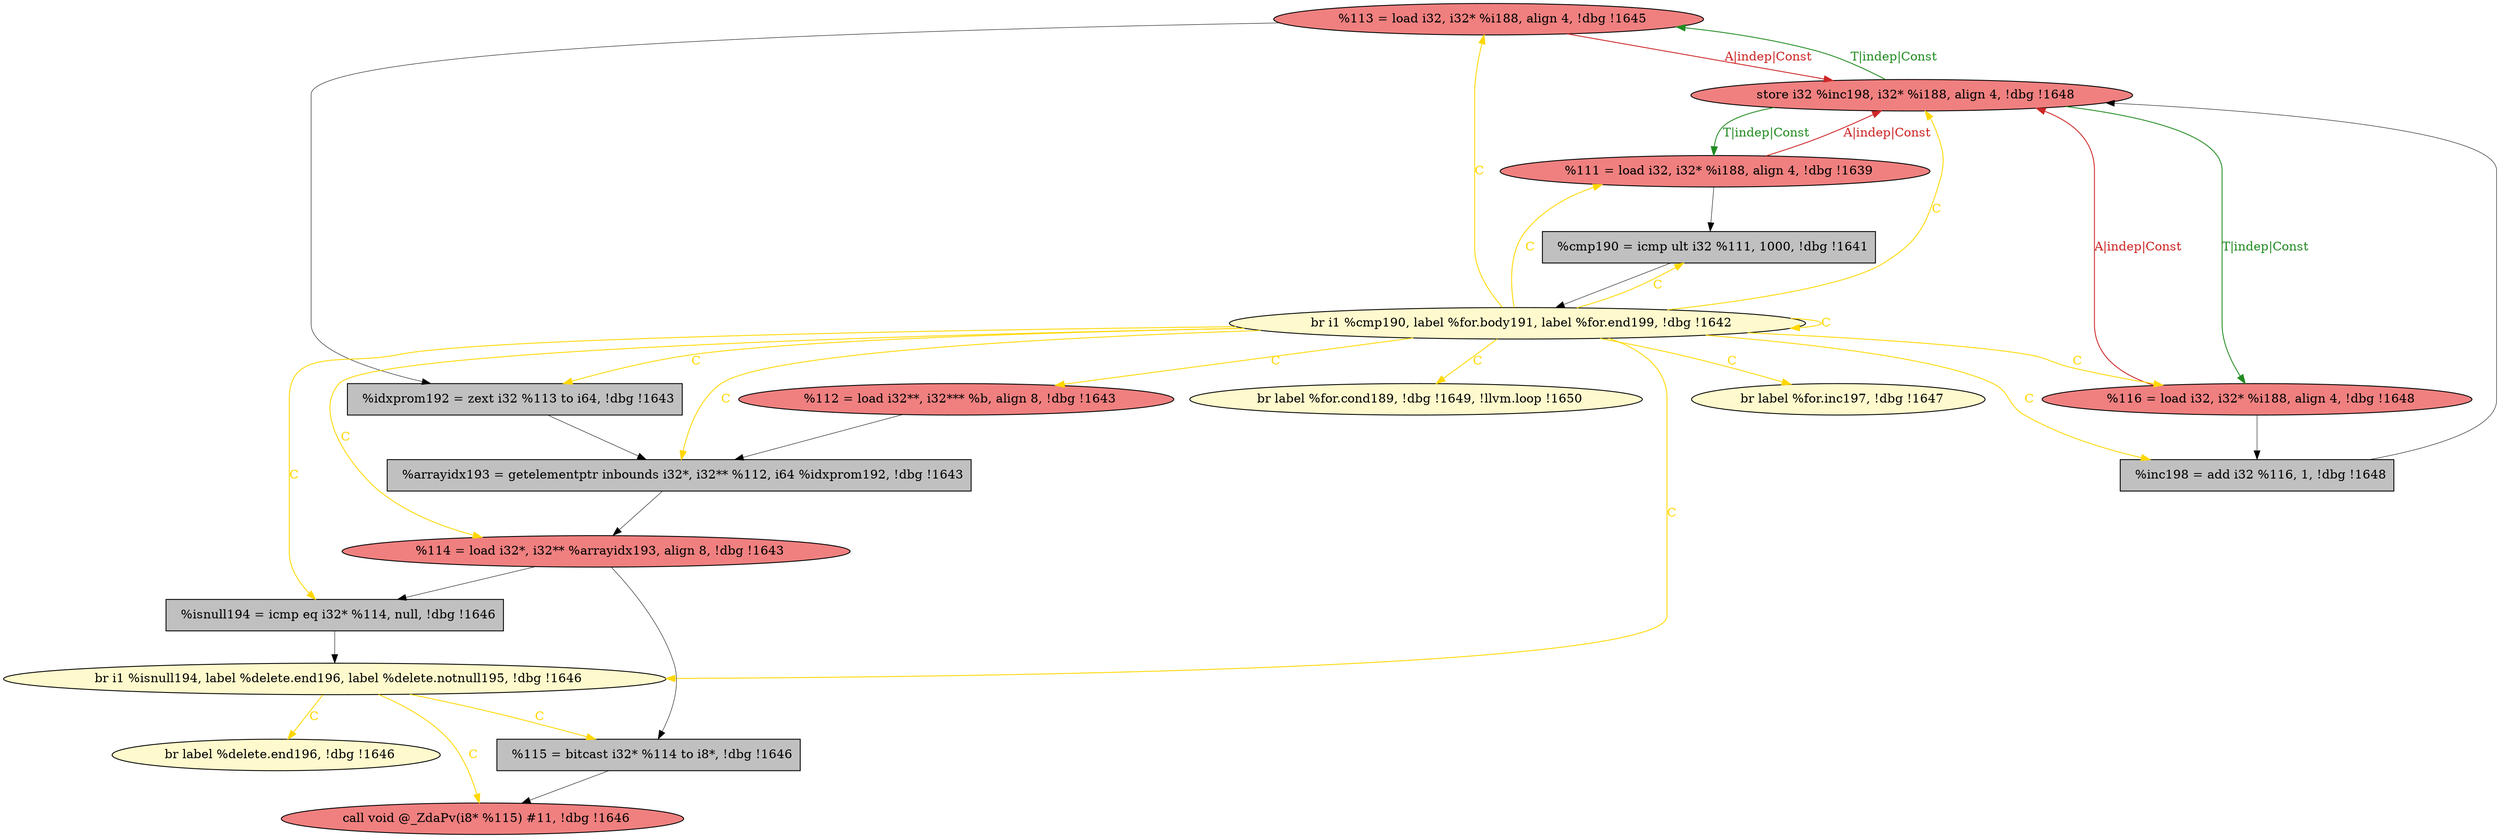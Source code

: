 
digraph G {


node5610 [fillcolor=lightcoral,label="  %113 = load i32, i32* %i188, align 4, !dbg !1645",shape=ellipse,style=filled ]
node5609 [fillcolor=lightcoral,label="  %116 = load i32, i32* %i188, align 4, !dbg !1648",shape=ellipse,style=filled ]
node5598 [fillcolor=lemonchiffon,label="  br label %delete.end196, !dbg !1646",shape=ellipse,style=filled ]
node5595 [fillcolor=lightcoral,label="  %111 = load i32, i32* %i188, align 4, !dbg !1639",shape=ellipse,style=filled ]
node5593 [fillcolor=grey,label="  %inc198 = add i32 %116, 1, !dbg !1648",shape=rectangle,style=filled ]
node5597 [fillcolor=lightcoral,label="  %112 = load i32**, i32*** %b, align 8, !dbg !1643",shape=ellipse,style=filled ]
node5600 [fillcolor=lemonchiffon,label="  br i1 %cmp190, label %for.body191, label %for.end199, !dbg !1642",shape=ellipse,style=filled ]
node5594 [fillcolor=lemonchiffon,label="  br label %for.inc197, !dbg !1647",shape=ellipse,style=filled ]
node5599 [fillcolor=grey,label="  %idxprom192 = zext i32 %113 to i64, !dbg !1643",shape=rectangle,style=filled ]
node5608 [fillcolor=grey,label="  %115 = bitcast i32* %114 to i8*, !dbg !1646",shape=rectangle,style=filled ]
node5602 [fillcolor=grey,label="  %cmp190 = icmp ult i32 %111, 1000, !dbg !1641",shape=rectangle,style=filled ]
node5601 [fillcolor=lightcoral,label="  store i32 %inc198, i32* %i188, align 4, !dbg !1648",shape=ellipse,style=filled ]
node5603 [fillcolor=lemonchiffon,label="  br i1 %isnull194, label %delete.end196, label %delete.notnull195, !dbg !1646",shape=ellipse,style=filled ]
node5604 [fillcolor=grey,label="  %arrayidx193 = getelementptr inbounds i32*, i32** %112, i64 %idxprom192, !dbg !1643",shape=rectangle,style=filled ]
node5596 [fillcolor=lightcoral,label="  %114 = load i32*, i32** %arrayidx193, align 8, !dbg !1643",shape=ellipse,style=filled ]
node5605 [fillcolor=grey,label="  %isnull194 = icmp eq i32* %114, null, !dbg !1646",shape=rectangle,style=filled ]
node5607 [fillcolor=lemonchiffon,label="  br label %for.cond189, !dbg !1649, !llvm.loop !1650",shape=ellipse,style=filled ]
node5606 [fillcolor=lightcoral,label="  call void @_ZdaPv(i8* %115) #11, !dbg !1646",shape=ellipse,style=filled ]

node5610->node5601 [style=solid,color=firebrick3,label="A|indep|Const",penwidth=1.0,fontcolor=firebrick3 ]
node5602->node5600 [style=solid,color=black,label="",penwidth=0.5,fontcolor=black ]
node5600->node5602 [style=solid,color=gold,label="C",penwidth=1.0,fontcolor=gold ]
node5596->node5605 [style=solid,color=black,label="",penwidth=0.5,fontcolor=black ]
node5600->node5607 [style=solid,color=gold,label="C",penwidth=1.0,fontcolor=gold ]
node5596->node5608 [style=solid,color=black,label="",penwidth=0.5,fontcolor=black ]
node5595->node5601 [style=solid,color=firebrick3,label="A|indep|Const",penwidth=1.0,fontcolor=firebrick3 ]
node5600->node5597 [style=solid,color=gold,label="C",penwidth=1.0,fontcolor=gold ]
node5599->node5604 [style=solid,color=black,label="",penwidth=0.5,fontcolor=black ]
node5593->node5601 [style=solid,color=black,label="",penwidth=0.5,fontcolor=black ]
node5600->node5601 [style=solid,color=gold,label="C",penwidth=1.0,fontcolor=gold ]
node5601->node5595 [style=solid,color=forestgreen,label="T|indep|Const",penwidth=1.0,fontcolor=forestgreen ]
node5608->node5606 [style=solid,color=black,label="",penwidth=0.5,fontcolor=black ]
node5601->node5609 [style=solid,color=forestgreen,label="T|indep|Const",penwidth=1.0,fontcolor=forestgreen ]
node5605->node5603 [style=solid,color=black,label="",penwidth=0.5,fontcolor=black ]
node5604->node5596 [style=solid,color=black,label="",penwidth=0.5,fontcolor=black ]
node5609->node5601 [style=solid,color=firebrick3,label="A|indep|Const",penwidth=1.0,fontcolor=firebrick3 ]
node5603->node5598 [style=solid,color=gold,label="C",penwidth=1.0,fontcolor=gold ]
node5600->node5595 [style=solid,color=gold,label="C",penwidth=1.0,fontcolor=gold ]
node5597->node5604 [style=solid,color=black,label="",penwidth=0.5,fontcolor=black ]
node5600->node5610 [style=solid,color=gold,label="C",penwidth=1.0,fontcolor=gold ]
node5600->node5599 [style=solid,color=gold,label="C",penwidth=1.0,fontcolor=gold ]
node5600->node5609 [style=solid,color=gold,label="C",penwidth=1.0,fontcolor=gold ]
node5610->node5599 [style=solid,color=black,label="",penwidth=0.5,fontcolor=black ]
node5601->node5610 [style=solid,color=forestgreen,label="T|indep|Const",penwidth=1.0,fontcolor=forestgreen ]
node5600->node5605 [style=solid,color=gold,label="C",penwidth=1.0,fontcolor=gold ]
node5600->node5596 [style=solid,color=gold,label="C",penwidth=1.0,fontcolor=gold ]
node5600->node5604 [style=solid,color=gold,label="C",penwidth=1.0,fontcolor=gold ]
node5600->node5600 [style=solid,color=gold,label="C",penwidth=1.0,fontcolor=gold ]
node5600->node5593 [style=solid,color=gold,label="C",penwidth=1.0,fontcolor=gold ]
node5600->node5594 [style=solid,color=gold,label="C",penwidth=1.0,fontcolor=gold ]
node5600->node5603 [style=solid,color=gold,label="C",penwidth=1.0,fontcolor=gold ]
node5609->node5593 [style=solid,color=black,label="",penwidth=0.5,fontcolor=black ]
node5603->node5606 [style=solid,color=gold,label="C",penwidth=1.0,fontcolor=gold ]
node5603->node5608 [style=solid,color=gold,label="C",penwidth=1.0,fontcolor=gold ]
node5595->node5602 [style=solid,color=black,label="",penwidth=0.5,fontcolor=black ]


}
